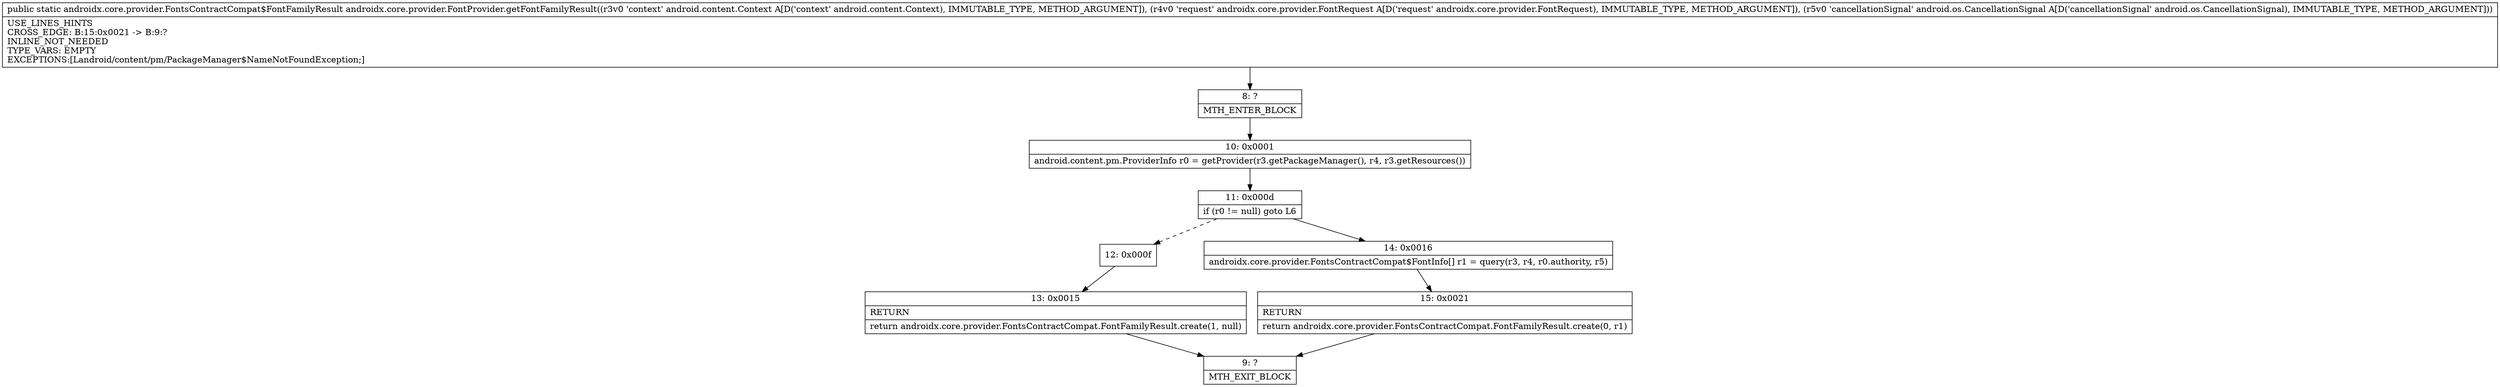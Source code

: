 digraph "CFG forandroidx.core.provider.FontProvider.getFontFamilyResult(Landroid\/content\/Context;Landroidx\/core\/provider\/FontRequest;Landroid\/os\/CancellationSignal;)Landroidx\/core\/provider\/FontsContractCompat$FontFamilyResult;" {
Node_8 [shape=record,label="{8\:\ ?|MTH_ENTER_BLOCK\l}"];
Node_10 [shape=record,label="{10\:\ 0x0001|android.content.pm.ProviderInfo r0 = getProvider(r3.getPackageManager(), r4, r3.getResources())\l}"];
Node_11 [shape=record,label="{11\:\ 0x000d|if (r0 != null) goto L6\l}"];
Node_12 [shape=record,label="{12\:\ 0x000f}"];
Node_13 [shape=record,label="{13\:\ 0x0015|RETURN\l|return androidx.core.provider.FontsContractCompat.FontFamilyResult.create(1, null)\l}"];
Node_9 [shape=record,label="{9\:\ ?|MTH_EXIT_BLOCK\l}"];
Node_14 [shape=record,label="{14\:\ 0x0016|androidx.core.provider.FontsContractCompat$FontInfo[] r1 = query(r3, r4, r0.authority, r5)\l}"];
Node_15 [shape=record,label="{15\:\ 0x0021|RETURN\l|return androidx.core.provider.FontsContractCompat.FontFamilyResult.create(0, r1)\l}"];
MethodNode[shape=record,label="{public static androidx.core.provider.FontsContractCompat$FontFamilyResult androidx.core.provider.FontProvider.getFontFamilyResult((r3v0 'context' android.content.Context A[D('context' android.content.Context), IMMUTABLE_TYPE, METHOD_ARGUMENT]), (r4v0 'request' androidx.core.provider.FontRequest A[D('request' androidx.core.provider.FontRequest), IMMUTABLE_TYPE, METHOD_ARGUMENT]), (r5v0 'cancellationSignal' android.os.CancellationSignal A[D('cancellationSignal' android.os.CancellationSignal), IMMUTABLE_TYPE, METHOD_ARGUMENT]))  | USE_LINES_HINTS\lCROSS_EDGE: B:15:0x0021 \-\> B:9:?\lINLINE_NOT_NEEDED\lTYPE_VARS: EMPTY\lEXCEPTIONS:[Landroid\/content\/pm\/PackageManager$NameNotFoundException;]\l}"];
MethodNode -> Node_8;Node_8 -> Node_10;
Node_10 -> Node_11;
Node_11 -> Node_12[style=dashed];
Node_11 -> Node_14;
Node_12 -> Node_13;
Node_13 -> Node_9;
Node_14 -> Node_15;
Node_15 -> Node_9;
}

